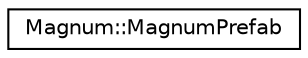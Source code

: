 digraph "圖形化之類別階層"
{
  edge [fontname="Helvetica",fontsize="10",labelfontname="Helvetica",labelfontsize="10"];
  node [fontname="Helvetica",fontsize="10",shape=record];
  rankdir="LR";
  Node1 [label="Magnum::MagnumPrefab",height=0.2,width=0.4,color="black", fillcolor="white", style="filled",URL="$class_magnum_1_1_magnum_prefab.html"];
}
